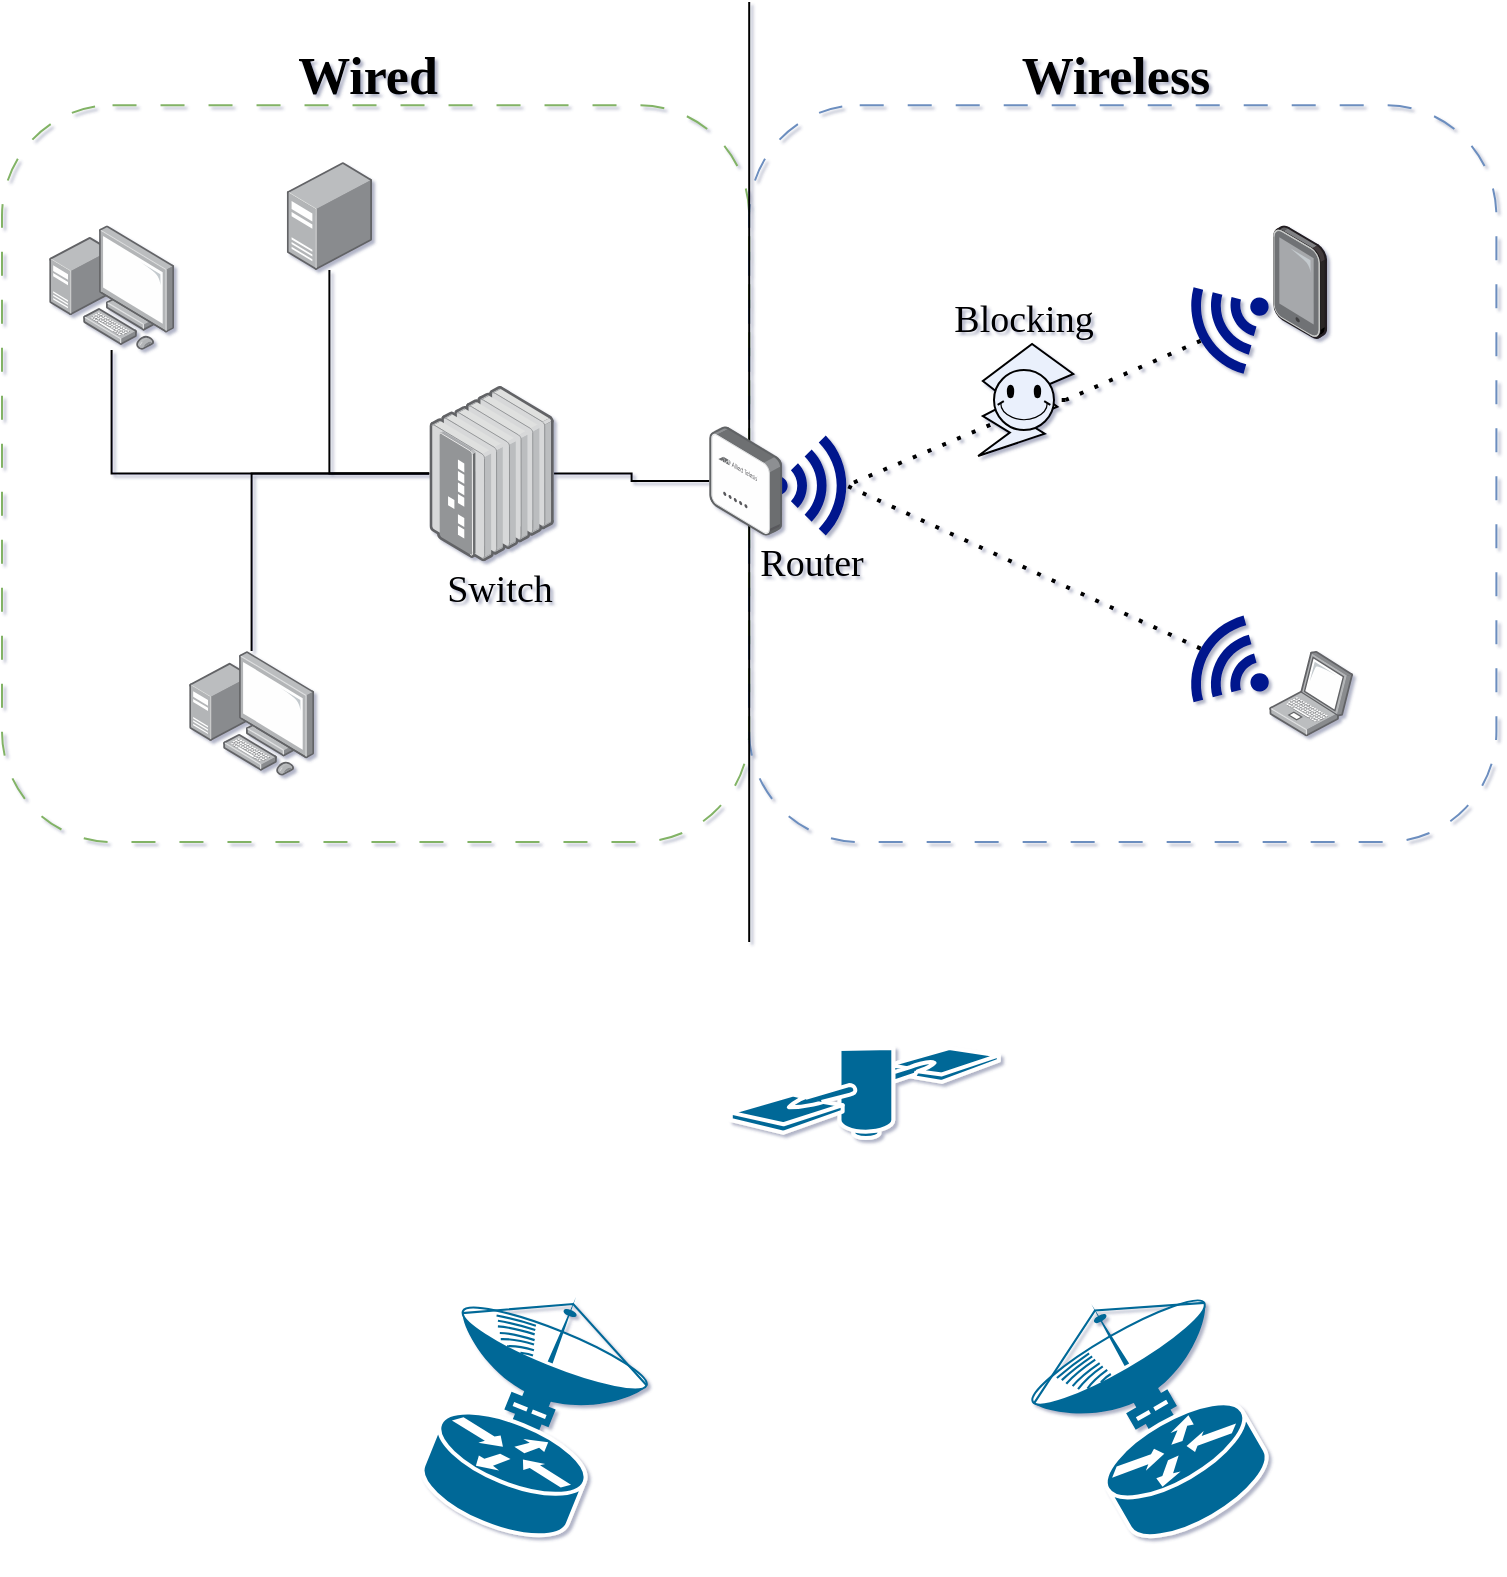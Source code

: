 <mxfile version="20.8.16" type="device"><diagram name="Page-1" id="1olNqzpC27mzoXp61V5Q"><mxGraphModel dx="1741" dy="1192" grid="0" gridSize="10" guides="1" tooltips="1" connect="1" arrows="1" fold="1" page="1" pageScale="1" pageWidth="827" pageHeight="1169" background="none" math="0" shadow="1"><root><mxCell id="0"/><mxCell id="1" parent="0"/><mxCell id="FMXbqFD4dLwiQLL6qHg1-26" value="" style="rounded=1;whiteSpace=wrap;html=1;fillColor=none;strokeColor=#82b366;dashed=1;dashPattern=12 12;shadow=0;" vertex="1" parent="1"><mxGeometry x="18.0" y="78.6" width="373.6" height="368.4" as="geometry"/></mxCell><mxCell id="FMXbqFD4dLwiQLL6qHg1-25" value="" style="rounded=1;whiteSpace=wrap;html=1;fillColor=none;strokeColor=#6c8ebf;dashed=1;dashPattern=12 12;glass=0;shadow=0;" vertex="1" parent="1"><mxGeometry x="391.6" y="78.6" width="373.6" height="368.4" as="geometry"/></mxCell><mxCell id="FMXbqFD4dLwiQLL6qHg1-3" value="" style="points=[];aspect=fixed;html=1;align=center;shadow=0;dashed=0;image;image=img/lib/allied_telesis/computer_and_terminals/Personal_Computer_with_Server.svg;" vertex="1" parent="1"><mxGeometry x="111.6" y="351.5" width="62.4" height="62.4" as="geometry"/></mxCell><mxCell id="FMXbqFD4dLwiQLL6qHg1-4" value="" style="points=[];aspect=fixed;html=1;align=center;shadow=0;dashed=0;image;image=img/lib/allied_telesis/computer_and_terminals/Tablet.svg;" vertex="1" parent="1"><mxGeometry x="653.6" y="138.6" width="27" height="57" as="geometry"/></mxCell><mxCell id="FMXbqFD4dLwiQLL6qHg1-5" value="" style="points=[];aspect=fixed;html=1;align=center;shadow=0;dashed=0;image;image=img/lib/allied_telesis/computer_and_terminals/Laptop.svg;" vertex="1" parent="1"><mxGeometry x="651.6" y="351.5" width="42" height="42.6" as="geometry"/></mxCell><mxCell id="FMXbqFD4dLwiQLL6qHg1-6" value="" style="points=[];aspect=fixed;html=1;align=center;shadow=0;dashed=0;image;image=img/lib/allied_telesis/computer_and_terminals/Server_Desktop.svg;" vertex="1" parent="1"><mxGeometry x="160.4" y="107" width="42.6" height="54" as="geometry"/></mxCell><mxCell id="FMXbqFD4dLwiQLL6qHg1-7" value="" style="points=[];aspect=fixed;html=1;align=center;shadow=0;dashed=0;image;image=img/lib/allied_telesis/computer_and_terminals/Personal_Computer_with_Server.svg;" vertex="1" parent="1"><mxGeometry x="41.6" y="138.6" width="62.4" height="62.4" as="geometry"/></mxCell><mxCell id="FMXbqFD4dLwiQLL6qHg1-19" value="" style="edgeStyle=orthogonalEdgeStyle;rounded=0;orthogonalLoop=1;jettySize=auto;html=1;endArrow=none;endFill=0;" edge="1" parent="1" source="FMXbqFD4dLwiQLL6qHg1-8" target="FMXbqFD4dLwiQLL6qHg1-3"><mxGeometry relative="1" as="geometry"/></mxCell><mxCell id="FMXbqFD4dLwiQLL6qHg1-20" style="edgeStyle=orthogonalEdgeStyle;rounded=0;orthogonalLoop=1;jettySize=auto;html=1;endArrow=none;endFill=0;" edge="1" parent="1" source="FMXbqFD4dLwiQLL6qHg1-8" target="FMXbqFD4dLwiQLL6qHg1-6"><mxGeometry relative="1" as="geometry"/></mxCell><mxCell id="FMXbqFD4dLwiQLL6qHg1-21" style="edgeStyle=orthogonalEdgeStyle;rounded=0;orthogonalLoop=1;jettySize=auto;html=1;endArrow=none;endFill=0;" edge="1" parent="1" source="FMXbqFD4dLwiQLL6qHg1-8" target="FMXbqFD4dLwiQLL6qHg1-9"><mxGeometry relative="1" as="geometry"/></mxCell><mxCell id="FMXbqFD4dLwiQLL6qHg1-22" style="edgeStyle=orthogonalEdgeStyle;rounded=0;orthogonalLoop=1;jettySize=auto;html=1;endArrow=none;endFill=0;" edge="1" parent="1" source="FMXbqFD4dLwiQLL6qHg1-8" target="FMXbqFD4dLwiQLL6qHg1-7"><mxGeometry relative="1" as="geometry"/></mxCell><mxCell id="FMXbqFD4dLwiQLL6qHg1-8" value="" style="points=[];aspect=fixed;html=1;align=center;shadow=0;dashed=0;image;image=img/lib/allied_telesis/switch/Industrial_Ethernet_IE200.svg;" vertex="1" parent="1"><mxGeometry x="231.6" y="219.0" width="62.44" height="87.6" as="geometry"/></mxCell><mxCell id="FMXbqFD4dLwiQLL6qHg1-10" value="" style="shape=mxgraph.cisco.wireless.ground_terminal;sketch=0;html=1;pointerEvents=1;dashed=0;fillColor=#036897;strokeColor=#ffffff;strokeWidth=2;verticalLabelPosition=bottom;verticalAlign=top;align=center;outlineConnect=0;rotation=-30;" vertex="1" parent="1"><mxGeometry x="543.4" y="670" width="99" height="122" as="geometry"/></mxCell><mxCell id="FMXbqFD4dLwiQLL6qHg1-12" value="" style="shape=mxgraph.cisco.wireless.satellite;sketch=0;html=1;pointerEvents=1;dashed=0;fillColor=#036897;strokeColor=#ffffff;strokeWidth=2;verticalLabelPosition=bottom;verticalAlign=top;align=center;outlineConnect=0;" vertex="1" parent="1"><mxGeometry x="382.4" y="550" width="134" height="45" as="geometry"/></mxCell><mxCell id="FMXbqFD4dLwiQLL6qHg1-13" value="" style="shape=mxgraph.cisco.wireless.ground_terminal;sketch=0;html=1;pointerEvents=1;dashed=0;fillColor=#036897;strokeColor=#ffffff;strokeWidth=2;verticalLabelPosition=bottom;verticalAlign=top;align=center;outlineConnect=0;rotation=22;" vertex="1" parent="1"><mxGeometry x="232.4" y="670" width="99" height="122" as="geometry"/></mxCell><mxCell id="FMXbqFD4dLwiQLL6qHg1-14" value="" style="sketch=0;aspect=fixed;pointerEvents=1;shadow=0;dashed=0;html=1;strokeColor=none;labelPosition=center;verticalLabelPosition=bottom;verticalAlign=top;align=center;fillColor=#00188D;shape=mxgraph.mscae.enterprise.wireless_connection" vertex="1" parent="1"><mxGeometry x="401.6" y="243.8" width="42" height="50" as="geometry"/></mxCell><mxCell id="FMXbqFD4dLwiQLL6qHg1-15" value="" style="sketch=0;aspect=fixed;pointerEvents=1;shadow=0;dashed=0;html=1;strokeColor=none;labelPosition=center;verticalLabelPosition=bottom;verticalAlign=top;align=center;fillColor=#00188D;shape=mxgraph.mscae.enterprise.wireless_connection;rotation=-150;" vertex="1" parent="1"><mxGeometry x="611.6" y="334.1" width="42" height="50" as="geometry"/></mxCell><mxCell id="FMXbqFD4dLwiQLL6qHg1-16" value="" style="sketch=0;aspect=fixed;pointerEvents=1;shadow=0;dashed=0;html=1;strokeColor=none;labelPosition=center;verticalLabelPosition=bottom;verticalAlign=top;align=center;fillColor=#00188D;shape=mxgraph.mscae.enterprise.wireless_connection;rotation=-210;" vertex="1" parent="1"><mxGeometry x="611.6" y="162.6" width="42" height="50" as="geometry"/></mxCell><mxCell id="FMXbqFD4dLwiQLL6qHg1-23" value="" style="endArrow=none;dashed=1;html=1;dashPattern=1 3;strokeWidth=2;rounded=0;entryX=0.92;entryY=0.5;entryDx=0;entryDy=0;entryPerimeter=0;exitX=0.92;exitY=0.5;exitDx=0;exitDy=0;exitPerimeter=0;startArrow=none;" edge="1" parent="1" source="FMXbqFD4dLwiQLL6qHg1-33" target="FMXbqFD4dLwiQLL6qHg1-14"><mxGeometry width="50" height="50" relative="1" as="geometry"><mxPoint x="251.6" y="431.5" as="sourcePoint"/><mxPoint x="301.6" y="381.5" as="targetPoint"/></mxGeometry></mxCell><mxCell id="FMXbqFD4dLwiQLL6qHg1-24" value="" style="endArrow=none;dashed=1;html=1;dashPattern=1 3;strokeWidth=2;rounded=0;entryX=0.92;entryY=0.5;entryDx=0;entryDy=0;entryPerimeter=0;exitX=0.92;exitY=0.5;exitDx=0;exitDy=0;exitPerimeter=0;" edge="1" parent="1" source="FMXbqFD4dLwiQLL6qHg1-15" target="FMXbqFD4dLwiQLL6qHg1-14"><mxGeometry width="50" height="50" relative="1" as="geometry"><mxPoint x="251.6" y="431.5" as="sourcePoint"/><mxPoint x="301.6" y="381.5" as="targetPoint"/></mxGeometry></mxCell><mxCell id="FMXbqFD4dLwiQLL6qHg1-28" value="" style="endArrow=none;dashed=1;html=1;dashPattern=1 3;strokeWidth=2;rounded=0;entryX=0.92;entryY=0.5;entryDx=0;entryDy=0;entryPerimeter=0;exitX=0.92;exitY=0.5;exitDx=0;exitDy=0;exitPerimeter=0;" edge="1" parent="1" source="FMXbqFD4dLwiQLL6qHg1-16" target="FMXbqFD4dLwiQLL6qHg1-27"><mxGeometry width="50" height="50" relative="1" as="geometry"><mxPoint x="599.823" y="179.32" as="sourcePoint"/><mxPoint x="440.24" y="268.8" as="targetPoint"/></mxGeometry></mxCell><mxCell id="FMXbqFD4dLwiQLL6qHg1-27" value="" style="verticalLabelPosition=bottom;verticalAlign=top;html=1;shape=mxgraph.basic.flash;fillColor=#EAF0FC;gradientColor=none;" vertex="1" parent="1"><mxGeometry x="506.05" y="198" width="47.6" height="56" as="geometry"/></mxCell><mxCell id="FMXbqFD4dLwiQLL6qHg1-29" value="&lt;font size=&quot;1&quot; style=&quot;&quot; face=&quot;Times New Roman&quot;&gt;&lt;b style=&quot;font-size: 26px;&quot;&gt;Wireless&lt;/b&gt;&lt;/font&gt;" style="text;html=1;strokeColor=none;fillColor=none;align=center;verticalAlign=middle;whiteSpace=wrap;rounded=0;" vertex="1" parent="1"><mxGeometry x="506.05" y="48.6" width="137.5" height="30" as="geometry"/></mxCell><mxCell id="FMXbqFD4dLwiQLL6qHg1-30" value="&lt;font size=&quot;1&quot; style=&quot;&quot; face=&quot;Times New Roman&quot;&gt;&lt;b style=&quot;font-size: 26px;&quot;&gt;Wired&lt;/b&gt;&lt;/font&gt;" style="text;html=1;strokeColor=none;fillColor=none;align=center;verticalAlign=middle;whiteSpace=wrap;rounded=0;" vertex="1" parent="1"><mxGeometry x="132.45" y="48.6" width="137.5" height="30" as="geometry"/></mxCell><mxCell id="FMXbqFD4dLwiQLL6qHg1-31" value="&lt;span style=&quot;font-size: 19px;&quot;&gt;Router&lt;/span&gt;" style="text;html=1;strokeColor=none;fillColor=none;align=center;verticalAlign=middle;whiteSpace=wrap;rounded=0;fontSize=26;fontFamily=Times New Roman;" vertex="1" parent="1"><mxGeometry x="347.6" y="293.8" width="150" height="22.9" as="geometry"/></mxCell><mxCell id="FMXbqFD4dLwiQLL6qHg1-32" value="&lt;span style=&quot;font-size: 19px;&quot;&gt;Switch&lt;/span&gt;" style="text;html=1;strokeColor=none;fillColor=none;align=center;verticalAlign=middle;whiteSpace=wrap;rounded=0;fontSize=26;fontFamily=Times New Roman;" vertex="1" parent="1"><mxGeometry x="191.6" y="306.6" width="150" height="22.9" as="geometry"/></mxCell><mxCell id="FMXbqFD4dLwiQLL6qHg1-34" value="" style="endArrow=none;dashed=1;html=1;dashPattern=1 3;strokeWidth=2;rounded=0;entryX=0.92;entryY=0.5;entryDx=0;entryDy=0;entryPerimeter=0;exitX=0.92;exitY=0.5;exitDx=0;exitDy=0;exitPerimeter=0;startArrow=none;" edge="1" parent="1" source="FMXbqFD4dLwiQLL6qHg1-27" target="FMXbqFD4dLwiQLL6qHg1-33"><mxGeometry width="50" height="50" relative="1" as="geometry"><mxPoint x="541.6" y="221" as="sourcePoint"/><mxPoint x="440.24" y="268.8" as="targetPoint"/></mxGeometry></mxCell><mxCell id="FMXbqFD4dLwiQLL6qHg1-33" value="" style="verticalLabelPosition=bottom;verticalAlign=top;html=1;shape=mxgraph.basic.smiley;fontFamily=Times New Roman;fontSize=19;fillColor=#EAF0FC;gradientColor=none;" vertex="1" parent="1"><mxGeometry x="514" y="211" width="30" height="30" as="geometry"/></mxCell><mxCell id="FMXbqFD4dLwiQLL6qHg1-35" value="Blocking" style="text;html=1;strokeColor=none;fillColor=none;align=center;verticalAlign=middle;whiteSpace=wrap;rounded=0;fontSize=19;fontFamily=Times New Roman;" vertex="1" parent="1"><mxGeometry x="499" y="171" width="60" height="30" as="geometry"/></mxCell><mxCell id="FMXbqFD4dLwiQLL6qHg1-36" value="" style="endArrow=none;html=1;rounded=0;fontFamily=Times New Roman;fontSize=19;" edge="1" parent="1"><mxGeometry width="50" height="50" relative="1" as="geometry"><mxPoint x="391.6" y="497" as="sourcePoint"/><mxPoint x="391.6" y="27" as="targetPoint"/></mxGeometry></mxCell><mxCell id="FMXbqFD4dLwiQLL6qHg1-9" value="" style="points=[];aspect=fixed;html=1;align=center;shadow=0;dashed=0;image;image=img/lib/allied_telesis/wireless/Access_Point_Indoor.svg;" vertex="1" parent="1"><mxGeometry x="371.6" y="239.2" width="36.6" height="54.6" as="geometry"/></mxCell></root></mxGraphModel></diagram></mxfile>